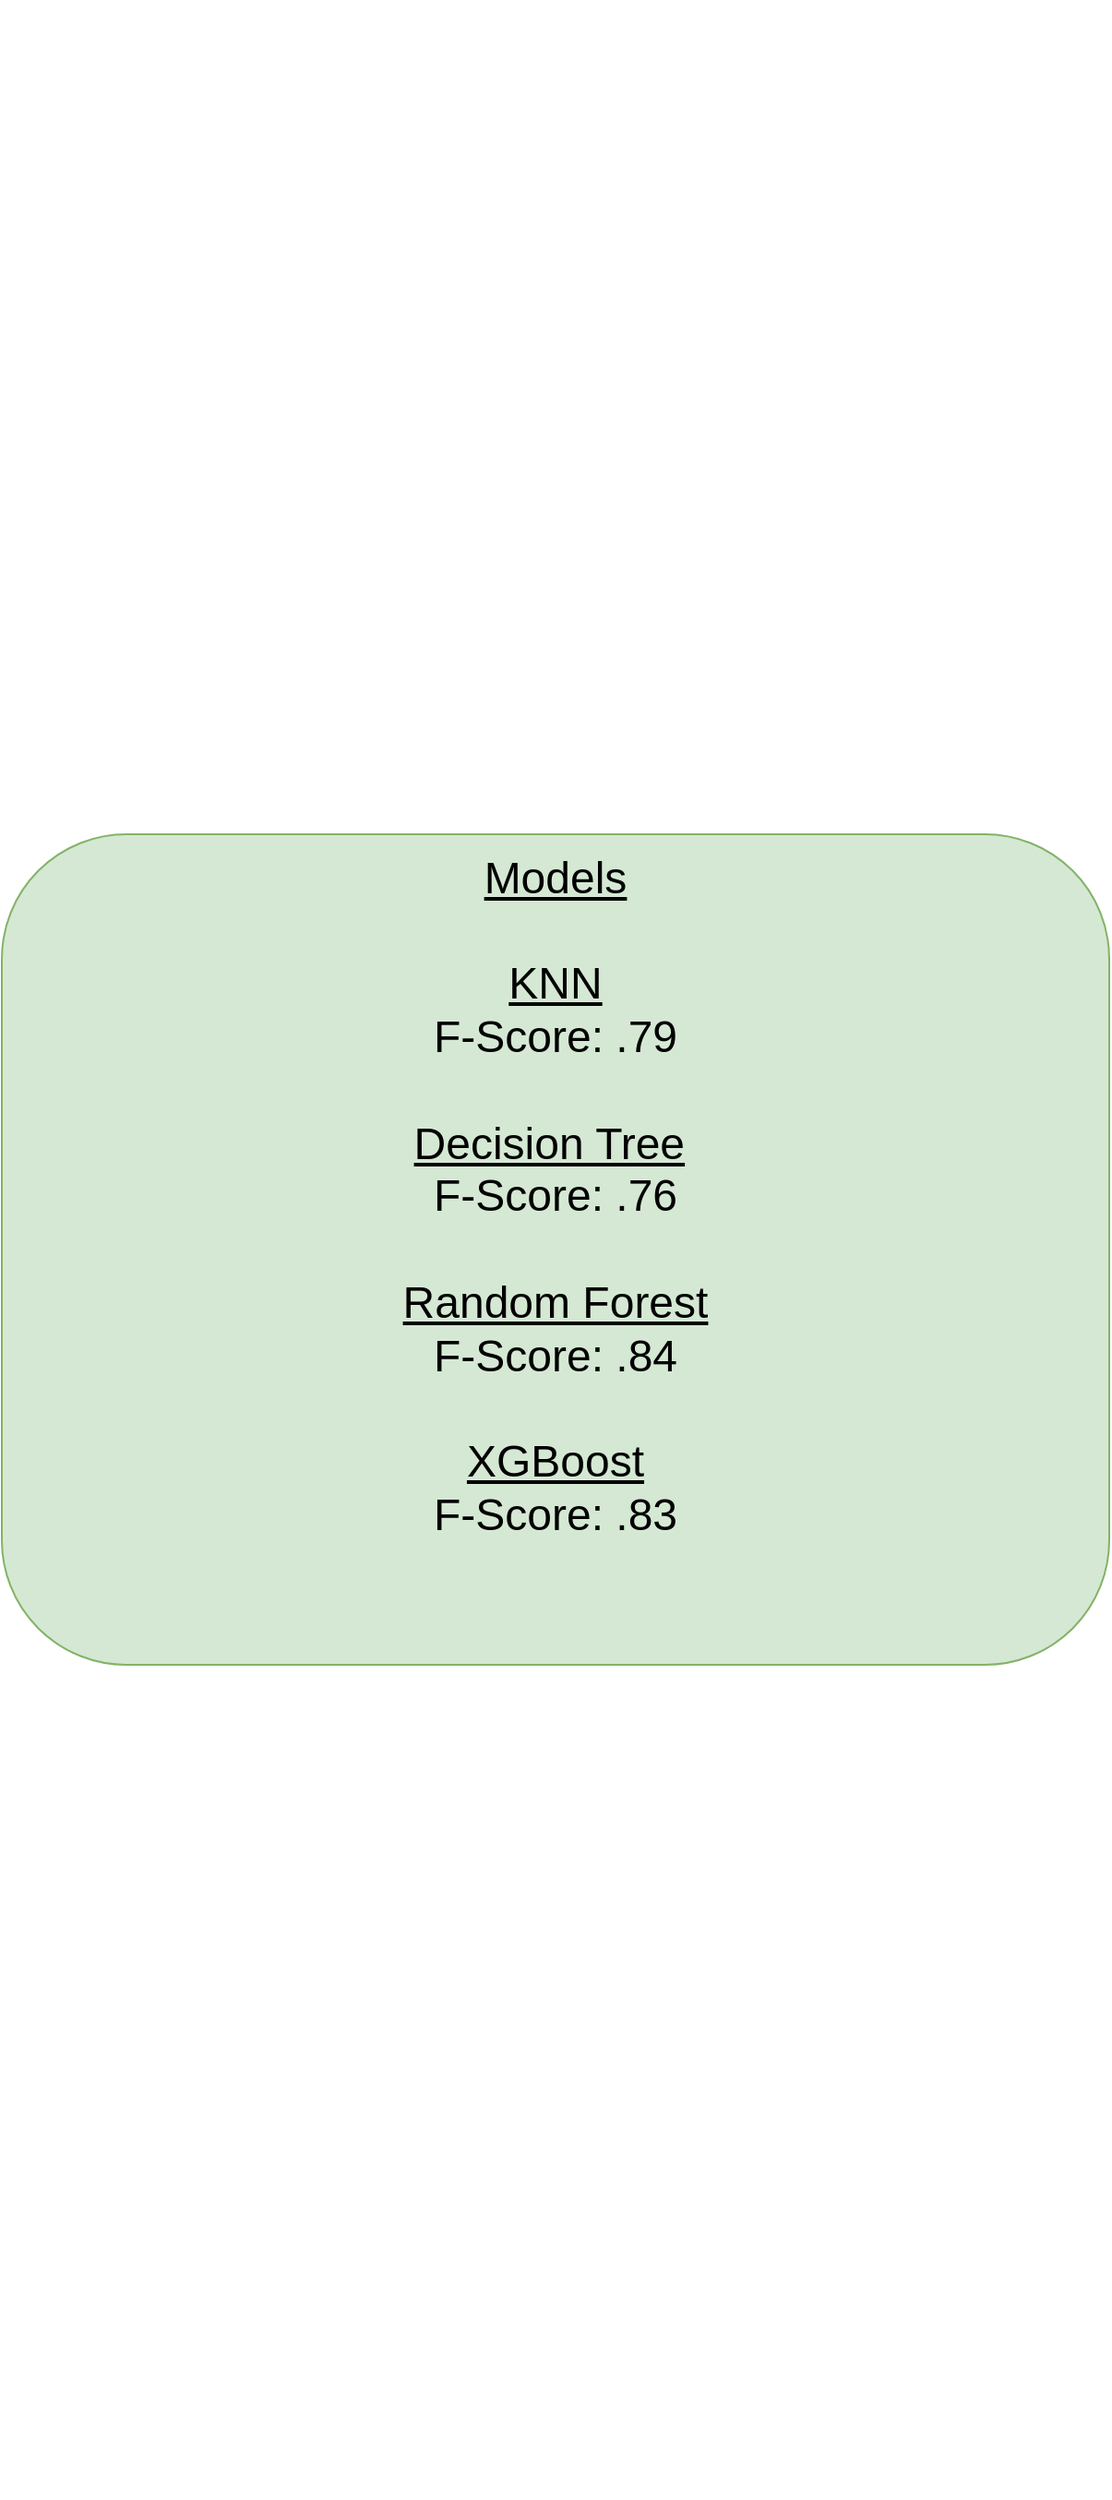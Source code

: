 <mxfile version="12.8.1" type="device"><diagram id="1IG7qahofG71JuLvK_8w" name="Page-1"><mxGraphModel dx="946" dy="1665" grid="1" gridSize="10" guides="1" tooltips="1" connect="1" arrows="1" fold="1" page="1" pageScale="1" pageWidth="850" pageHeight="1100" math="0" shadow="0"><root><mxCell id="0"/><mxCell id="1" parent="0"/><mxCell id="Z5gTCgY8KsNsLYSVEQmv-1" value="&lt;font style=&quot;font-size: 24px&quot;&gt;&lt;br&gt;&lt;br&gt;&lt;br&gt;&lt;br&gt;&lt;br&gt;&lt;br&gt;&lt;br&gt;&lt;br&gt;&lt;br&gt;&lt;br&gt;&lt;br&gt;&lt;br&gt;&lt;br&gt;&lt;br&gt;&lt;br&gt;&lt;br&gt;&lt;u&gt;Models&lt;/u&gt;&lt;br&gt;&lt;br&gt;&lt;u&gt;KNN&lt;/u&gt;&lt;br&gt;F-Score: .79&lt;br&gt;&lt;br&gt;&lt;u&gt;Decision Tree&lt;/u&gt;&amp;nbsp;&lt;br&gt;F-Score: .76&lt;br&gt;&lt;br&gt;&lt;u&gt;Random Forest&lt;/u&gt;&lt;br&gt;F-Score: .84&lt;br&gt;&lt;br&gt;&lt;u&gt;XGBoost&lt;/u&gt;&lt;br&gt;F-Score: .83&lt;br&gt;&lt;br&gt;&lt;br&gt;&lt;br&gt;&lt;br&gt;&lt;br&gt;&lt;br&gt;&lt;br&gt;&lt;br&gt;&lt;br&gt;&lt;br&gt;&lt;br&gt;&lt;br&gt;&lt;br&gt;&lt;br&gt;&lt;br&gt;&lt;br&gt;&lt;br&gt;&lt;br&gt;&lt;/font&gt;" style="rounded=1;whiteSpace=wrap;html=1;fillColor=#d5e8d4;strokeColor=#82b366;" vertex="1" parent="1"><mxGeometry x="90" y="110" width="600" height="450" as="geometry"/></mxCell></root></mxGraphModel></diagram></mxfile>